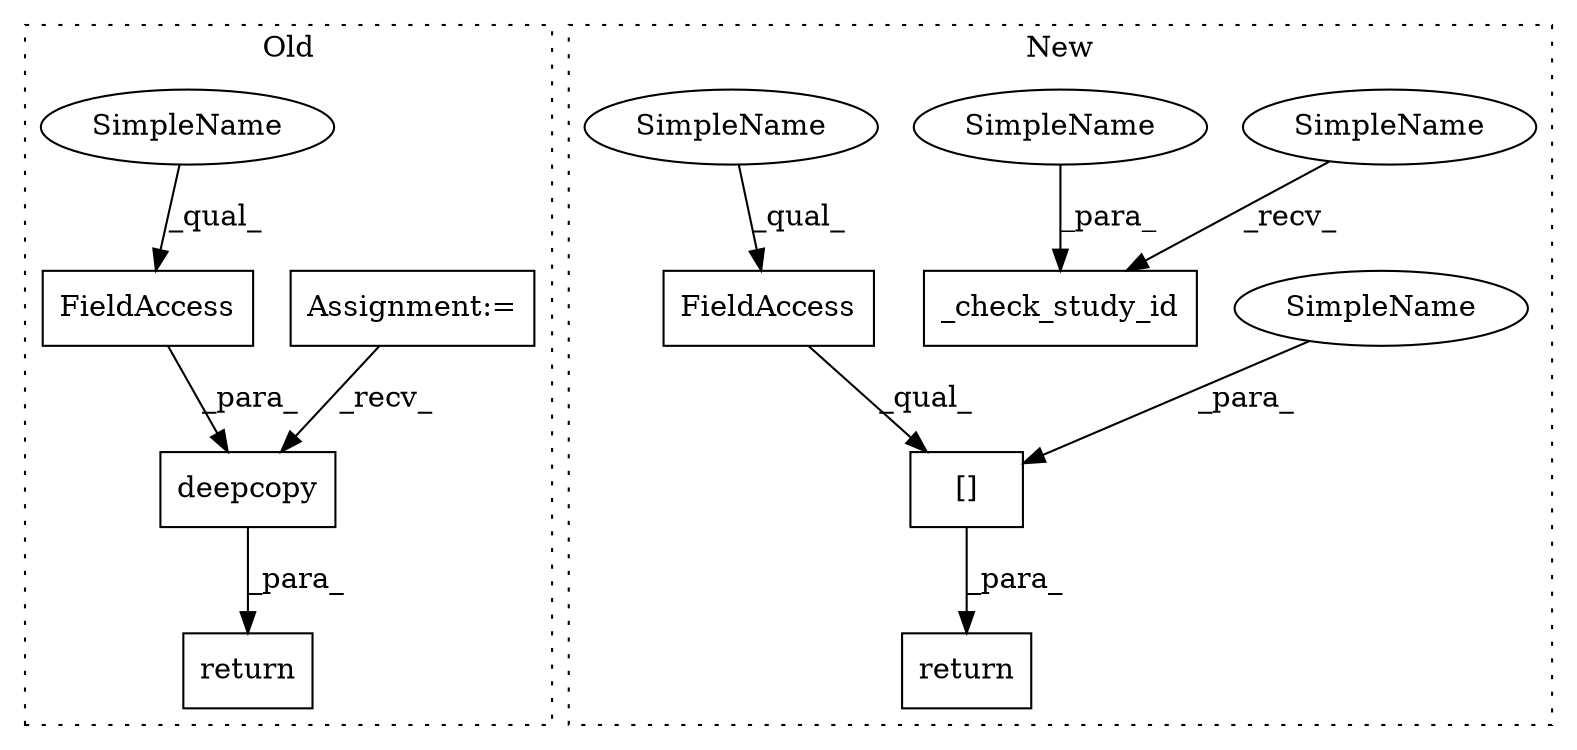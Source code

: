digraph G {
subgraph cluster0 {
1 [label="deepcopy" a="32" s="3809,3841" l="9,1" shape="box"];
4 [label="FieldAccess" a="22" s="3818" l="23" shape="box"];
6 [label="Assignment:=" a="7" s="3757" l="4" shape="box"];
8 [label="return" a="41" s="3797" l="7" shape="box"];
11 [label="SimpleName" a="42" s="3818" l="4" shape="ellipse"];
label = "Old";
style="dotted";
}
subgraph cluster1 {
2 [label="_check_study_id" a="32" s="5251,5275" l="16,1" shape="box"];
3 [label="[]" a="2" s="5319,5352" l="25,1" shape="box"];
5 [label="FieldAccess" a="22" s="5319" l="24" shape="box"];
7 [label="return" a="41" s="5312" l="7" shape="box"];
9 [label="SimpleName" a="42" s="5267" l="8" shape="ellipse"];
10 [label="SimpleName" a="42" s="5344" l="8" shape="ellipse"];
12 [label="SimpleName" a="42" s="5319" l="4" shape="ellipse"];
13 [label="SimpleName" a="42" s="5246" l="4" shape="ellipse"];
label = "New";
style="dotted";
}
1 -> 8 [label="_para_"];
3 -> 7 [label="_para_"];
4 -> 1 [label="_para_"];
5 -> 3 [label="_qual_"];
6 -> 1 [label="_recv_"];
9 -> 2 [label="_para_"];
10 -> 3 [label="_para_"];
11 -> 4 [label="_qual_"];
12 -> 5 [label="_qual_"];
13 -> 2 [label="_recv_"];
}